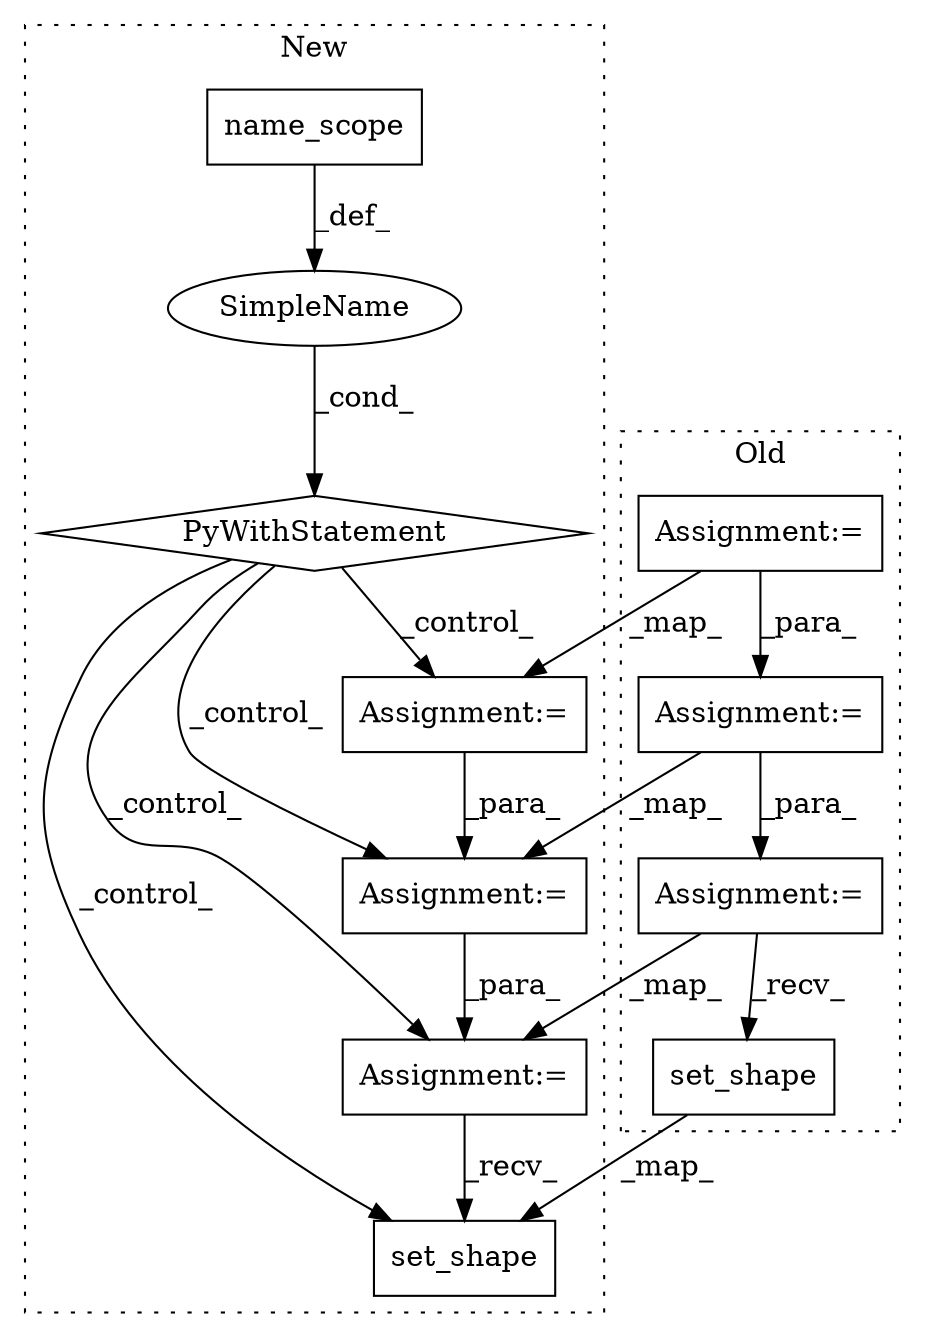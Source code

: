 digraph G {
subgraph cluster0 {
1 [label="set_shape" a="32" s="3576,3611" l="10,1" shape="box"];
4 [label="Assignment:=" a="7" s="3059" l="1" shape="box"];
9 [label="Assignment:=" a="7" s="3269" l="1" shape="box"];
10 [label="Assignment:=" a="7" s="3423" l="1" shape="box"];
label = "Old";
style="dotted";
}
subgraph cluster1 {
2 [label="set_shape" a="32" s="3656,3691" l="10,1" shape="box"];
3 [label="Assignment:=" a="7" s="3123" l="1" shape="box"];
5 [label="SimpleName" a="42" s="" l="" shape="ellipse"];
6 [label="PyWithStatement" a="104" s="3000,3052" l="10,2" shape="diamond"];
7 [label="name_scope" a="32" s="3021,3051" l="11,1" shape="box"];
8 [label="Assignment:=" a="7" s="3341" l="1" shape="box"];
11 [label="Assignment:=" a="7" s="3499" l="1" shape="box"];
label = "New";
style="dotted";
}
1 -> 2 [label="_map_"];
3 -> 8 [label="_para_"];
4 -> 9 [label="_para_"];
4 -> 3 [label="_map_"];
5 -> 6 [label="_cond_"];
6 -> 11 [label="_control_"];
6 -> 2 [label="_control_"];
6 -> 3 [label="_control_"];
6 -> 8 [label="_control_"];
7 -> 5 [label="_def_"];
8 -> 11 [label="_para_"];
9 -> 8 [label="_map_"];
9 -> 10 [label="_para_"];
10 -> 11 [label="_map_"];
10 -> 1 [label="_recv_"];
11 -> 2 [label="_recv_"];
}